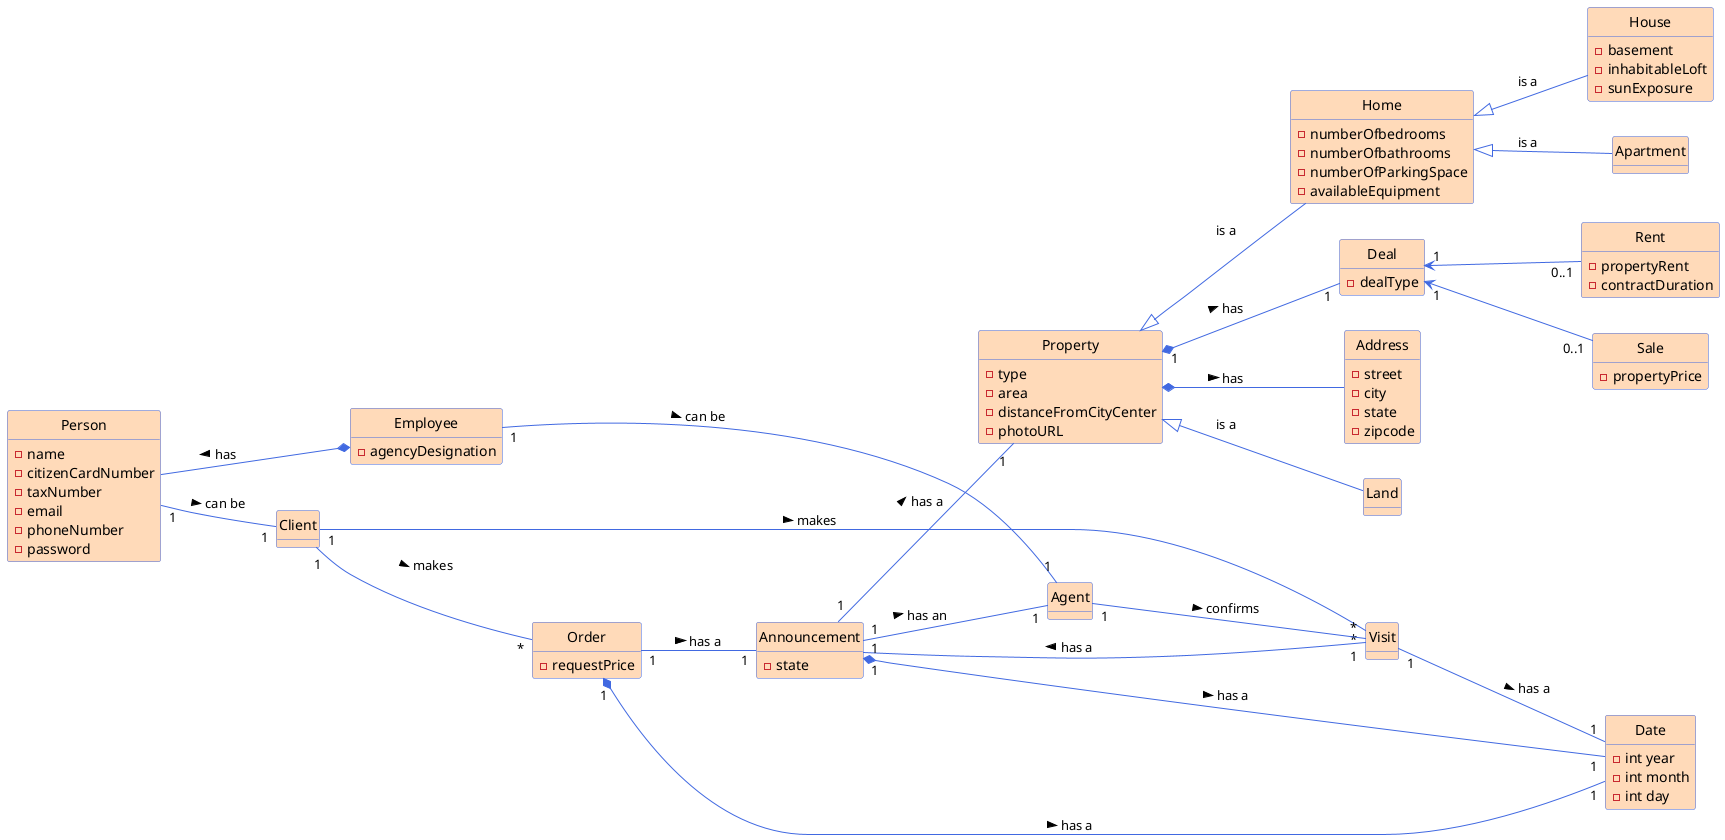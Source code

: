 @startuml
'skinparam monochrome true
skinparam packageStyle rectangle
skinparam shadowing false
'skinparam linetype ortho
left to right direction
'skinparam classAttributeIconSize 0
hide circle
hide methods
'---------File styling---------
skinparam class {
    BackgroundColor PeachPuff
    ArrowColor RoyalBlue
    BorderColor RoyalBlue
}
'------------|Actors|----------------
class Person {
    - name
    - citizenCardNumber
    - taxNumber
    - email
    - phoneNumber
    - password
}
class Client{

}
class Order{
    - requestPrice
}
class Property{
    - type
    - area 
    - distanceFromCityCenter
    - photoURL

}
class Home {
    - numberOfbedrooms
    - numberOfbathrooms
    - numberOfParkingSpace
    - availableEquipment
}
class Land{

}
class Apartment{

}
class House{
    - basement
    - inhabitableLoft
    - sunExposure
}
class Announcement{
    - state   
}
class Deal{
    - dealType
}
class Sale{
    - propertyPrice
}
class Rent{
    - propertyRent
    - contractDuration
}
class Address{
    -street 
    -city 
    -state 
    -zipcode
}

class Employee {
    - agencyDesignation
}
class Agent{

}
class Date{
    - int year
    - int month
    - int day
}
'-------------------connections------------------

'Person
Person "1" -- "1" Client : can be >

'Order 
Order "1" -- "1" Announcement : has a >
Order "1" *-- "1" Date : has a >

'Client
Client "1" -- "*" Order : makes >
Client "1" -- "*" Visit : makes >
Visit "1" -- "1" Date : has a >
Visit "1" -- "1" Announcement : has a >
Agent "1" -- "*" Visit : confirms >

'Announcement
Announcement "1" -- "1" Property : has a >
Announcement "1" -- "1" Agent : has an >
Announcement "1" *-- "1" Date : has a >

'Property   
Property *--  Address : has >
Property "1" *-- "1" Deal : has >

'Agent

Person --* Employee : has <
Employee "1" -- "1" Agent : can be >
'--------------------heritage--------------------

'Deal
Deal "1"<-- "0..1" Sale 
Deal "1"<-- "0..1" Rent
'Property
.Property <|-- .Land : is a 
.Property <|-- .Home : is a
.Home <|-- .Apartment : is a
.Home <|-- .House : is a

@enduml